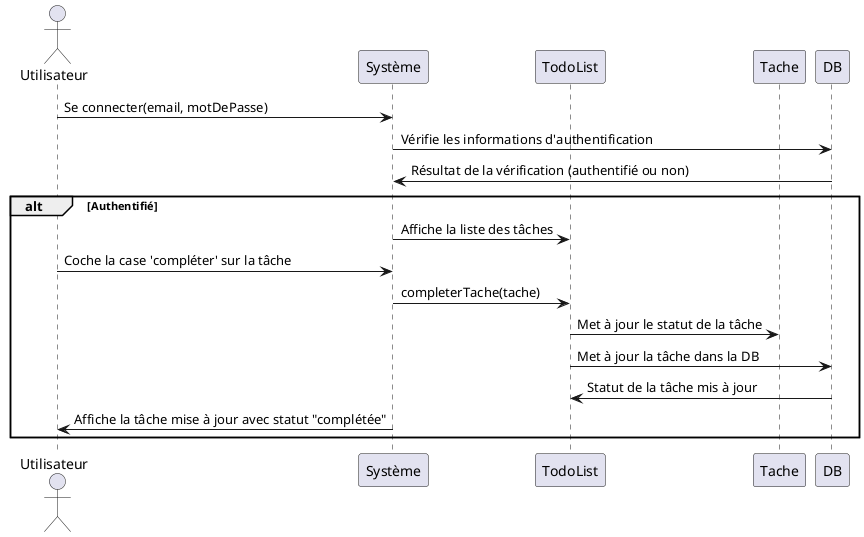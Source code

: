 @startuml
actor Utilisateur
participant "Système" as System
participant TodoList
participant Tache
participant DB

Utilisateur -> System : Se connecter(email, motDePasse)
System -> DB : Vérifie les informations d'authentification
DB -> System : Résultat de la vérification (authentifié ou non)
alt Authentifié
    System -> TodoList : Affiche la liste des tâches
    Utilisateur -> System : Coche la case 'compléter' sur la tâche
    System -> TodoList : completerTache(tache)
    TodoList -> Tache : Met à jour le statut de la tâche
    TodoList -> DB : Met à jour la tâche dans la DB
    DB -> TodoList : Statut de la tâche mis à jour
    System -> Utilisateur : Affiche la tâche mise à jour avec statut "complétée"
end
@enduml
